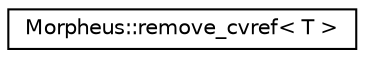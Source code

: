 digraph "Graphical Class Hierarchy"
{
 // LATEX_PDF_SIZE
  edge [fontname="Helvetica",fontsize="10",labelfontname="Helvetica",labelfontsize="10"];
  node [fontname="Helvetica",fontsize="10",shape=record];
  rankdir="LR";
  Node0 [label="Morpheus::remove_cvref\< T \>",height=0.2,width=0.4,color="black", fillcolor="white", style="filled",URL="$structMorpheus_1_1remove__cvref.html",tooltip="Provides the member type which is the same as T, except that its topmost const- and reference-qualifi..."];
}
